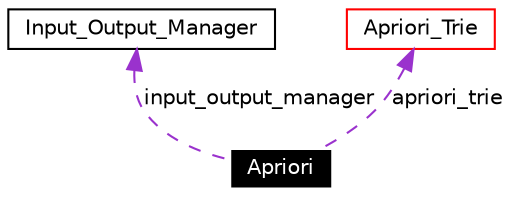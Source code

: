 digraph G
{
  edge [fontname="Helvetica",fontsize=10,labelfontname="Helvetica",labelfontsize=10];
  node [fontname="Helvetica",fontsize=10,shape=record];
  Node1 [label="Apriori",height=0.2,width=0.4,color="white", fillcolor="black", style="filled" fontcolor="white"];
  Node2 -> Node1 [dir=back,color="darkorchid3",fontsize=10,style="dashed",label="input_output_manager",fontname="Helvetica"];
  Node2 [label="Input_Output_Manager",height=0.2,width=0.4,color="black",URL="$classInput__Output__Manager.html"];
  Node3 -> Node1 [dir=back,color="darkorchid3",fontsize=10,style="dashed",label="apriori_trie",fontname="Helvetica"];
  Node3 [label="Apriori_Trie",height=0.2,width=0.4,color="red",URL="$classApriori__Trie.html"];
}
